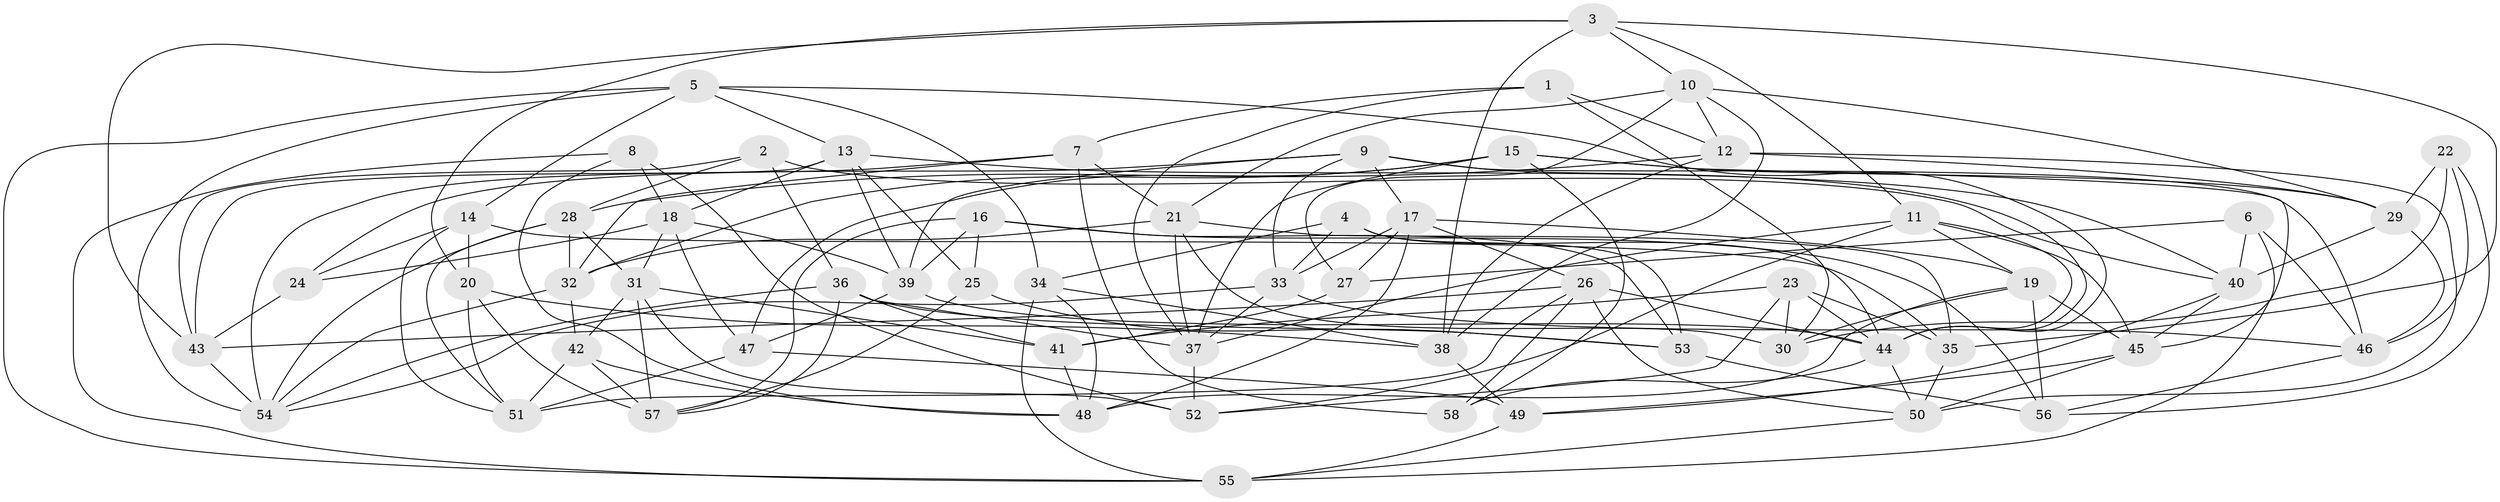 // original degree distribution, {4: 1.0}
// Generated by graph-tools (version 1.1) at 2025/03/03/09/25 03:03:02]
// undirected, 58 vertices, 159 edges
graph export_dot {
graph [start="1"]
  node [color=gray90,style=filled];
  1;
  2;
  3;
  4;
  5;
  6;
  7;
  8;
  9;
  10;
  11;
  12;
  13;
  14;
  15;
  16;
  17;
  18;
  19;
  20;
  21;
  22;
  23;
  24;
  25;
  26;
  27;
  28;
  29;
  30;
  31;
  32;
  33;
  34;
  35;
  36;
  37;
  38;
  39;
  40;
  41;
  42;
  43;
  44;
  45;
  46;
  47;
  48;
  49;
  50;
  51;
  52;
  53;
  54;
  55;
  56;
  57;
  58;
  1 -- 7 [weight=1.0];
  1 -- 12 [weight=1.0];
  1 -- 30 [weight=1.0];
  1 -- 37 [weight=1.0];
  2 -- 28 [weight=1.0];
  2 -- 36 [weight=1.0];
  2 -- 40 [weight=1.0];
  2 -- 43 [weight=1.0];
  3 -- 10 [weight=1.0];
  3 -- 11 [weight=1.0];
  3 -- 20 [weight=1.0];
  3 -- 35 [weight=1.0];
  3 -- 38 [weight=1.0];
  3 -- 43 [weight=1.0];
  4 -- 33 [weight=1.0];
  4 -- 34 [weight=1.0];
  4 -- 44 [weight=1.0];
  4 -- 53 [weight=1.0];
  5 -- 13 [weight=1.0];
  5 -- 14 [weight=1.0];
  5 -- 34 [weight=1.0];
  5 -- 44 [weight=1.0];
  5 -- 54 [weight=1.0];
  5 -- 55 [weight=1.0];
  6 -- 27 [weight=2.0];
  6 -- 40 [weight=1.0];
  6 -- 46 [weight=1.0];
  6 -- 55 [weight=2.0];
  7 -- 21 [weight=1.0];
  7 -- 32 [weight=1.0];
  7 -- 54 [weight=2.0];
  7 -- 58 [weight=1.0];
  8 -- 18 [weight=1.0];
  8 -- 48 [weight=1.0];
  8 -- 52 [weight=1.0];
  8 -- 55 [weight=1.0];
  9 -- 17 [weight=1.0];
  9 -- 24 [weight=1.0];
  9 -- 33 [weight=1.0];
  9 -- 39 [weight=1.0];
  9 -- 44 [weight=1.0];
  9 -- 46 [weight=1.0];
  10 -- 12 [weight=1.0];
  10 -- 21 [weight=1.0];
  10 -- 27 [weight=1.0];
  10 -- 29 [weight=1.0];
  10 -- 38 [weight=1.0];
  11 -- 19 [weight=1.0];
  11 -- 37 [weight=1.0];
  11 -- 44 [weight=1.0];
  11 -- 45 [weight=1.0];
  11 -- 52 [weight=1.0];
  12 -- 28 [weight=1.0];
  12 -- 29 [weight=1.0];
  12 -- 38 [weight=1.0];
  12 -- 50 [weight=1.0];
  13 -- 18 [weight=1.0];
  13 -- 25 [weight=1.0];
  13 -- 39 [weight=1.0];
  13 -- 40 [weight=1.0];
  13 -- 43 [weight=1.0];
  14 -- 20 [weight=1.0];
  14 -- 24 [weight=1.0];
  14 -- 35 [weight=2.0];
  14 -- 51 [weight=1.0];
  15 -- 29 [weight=1.0];
  15 -- 32 [weight=1.0];
  15 -- 37 [weight=1.0];
  15 -- 45 [weight=1.0];
  15 -- 47 [weight=1.0];
  15 -- 58 [weight=1.0];
  16 -- 25 [weight=1.0];
  16 -- 39 [weight=2.0];
  16 -- 53 [weight=1.0];
  16 -- 56 [weight=1.0];
  16 -- 57 [weight=1.0];
  17 -- 19 [weight=1.0];
  17 -- 26 [weight=1.0];
  17 -- 27 [weight=1.0];
  17 -- 33 [weight=1.0];
  17 -- 48 [weight=1.0];
  18 -- 24 [weight=1.0];
  18 -- 31 [weight=1.0];
  18 -- 39 [weight=1.0];
  18 -- 47 [weight=1.0];
  19 -- 30 [weight=1.0];
  19 -- 45 [weight=1.0];
  19 -- 48 [weight=1.0];
  19 -- 56 [weight=1.0];
  20 -- 38 [weight=1.0];
  20 -- 51 [weight=1.0];
  20 -- 57 [weight=2.0];
  21 -- 30 [weight=1.0];
  21 -- 32 [weight=1.0];
  21 -- 35 [weight=1.0];
  21 -- 37 [weight=1.0];
  22 -- 29 [weight=1.0];
  22 -- 30 [weight=1.0];
  22 -- 46 [weight=1.0];
  22 -- 56 [weight=1.0];
  23 -- 30 [weight=2.0];
  23 -- 35 [weight=1.0];
  23 -- 41 [weight=1.0];
  23 -- 44 [weight=1.0];
  23 -- 52 [weight=1.0];
  24 -- 43 [weight=1.0];
  25 -- 53 [weight=1.0];
  25 -- 57 [weight=1.0];
  26 -- 43 [weight=1.0];
  26 -- 44 [weight=1.0];
  26 -- 50 [weight=1.0];
  26 -- 51 [weight=1.0];
  26 -- 58 [weight=1.0];
  27 -- 41 [weight=2.0];
  28 -- 31 [weight=1.0];
  28 -- 32 [weight=1.0];
  28 -- 51 [weight=1.0];
  28 -- 54 [weight=1.0];
  29 -- 40 [weight=1.0];
  29 -- 46 [weight=1.0];
  31 -- 41 [weight=1.0];
  31 -- 42 [weight=1.0];
  31 -- 52 [weight=1.0];
  31 -- 57 [weight=1.0];
  32 -- 42 [weight=1.0];
  32 -- 54 [weight=1.0];
  33 -- 37 [weight=1.0];
  33 -- 46 [weight=1.0];
  33 -- 54 [weight=1.0];
  34 -- 38 [weight=1.0];
  34 -- 48 [weight=1.0];
  34 -- 55 [weight=2.0];
  35 -- 50 [weight=1.0];
  36 -- 37 [weight=1.0];
  36 -- 41 [weight=1.0];
  36 -- 53 [weight=1.0];
  36 -- 54 [weight=1.0];
  36 -- 57 [weight=1.0];
  37 -- 52 [weight=2.0];
  38 -- 49 [weight=1.0];
  39 -- 44 [weight=2.0];
  39 -- 47 [weight=1.0];
  40 -- 45 [weight=1.0];
  40 -- 49 [weight=1.0];
  41 -- 48 [weight=1.0];
  42 -- 48 [weight=1.0];
  42 -- 51 [weight=1.0];
  42 -- 57 [weight=2.0];
  43 -- 54 [weight=1.0];
  44 -- 50 [weight=1.0];
  44 -- 58 [weight=1.0];
  45 -- 49 [weight=1.0];
  45 -- 50 [weight=1.0];
  46 -- 56 [weight=1.0];
  47 -- 49 [weight=2.0];
  47 -- 51 [weight=1.0];
  49 -- 55 [weight=1.0];
  50 -- 55 [weight=1.0];
  53 -- 56 [weight=2.0];
}
